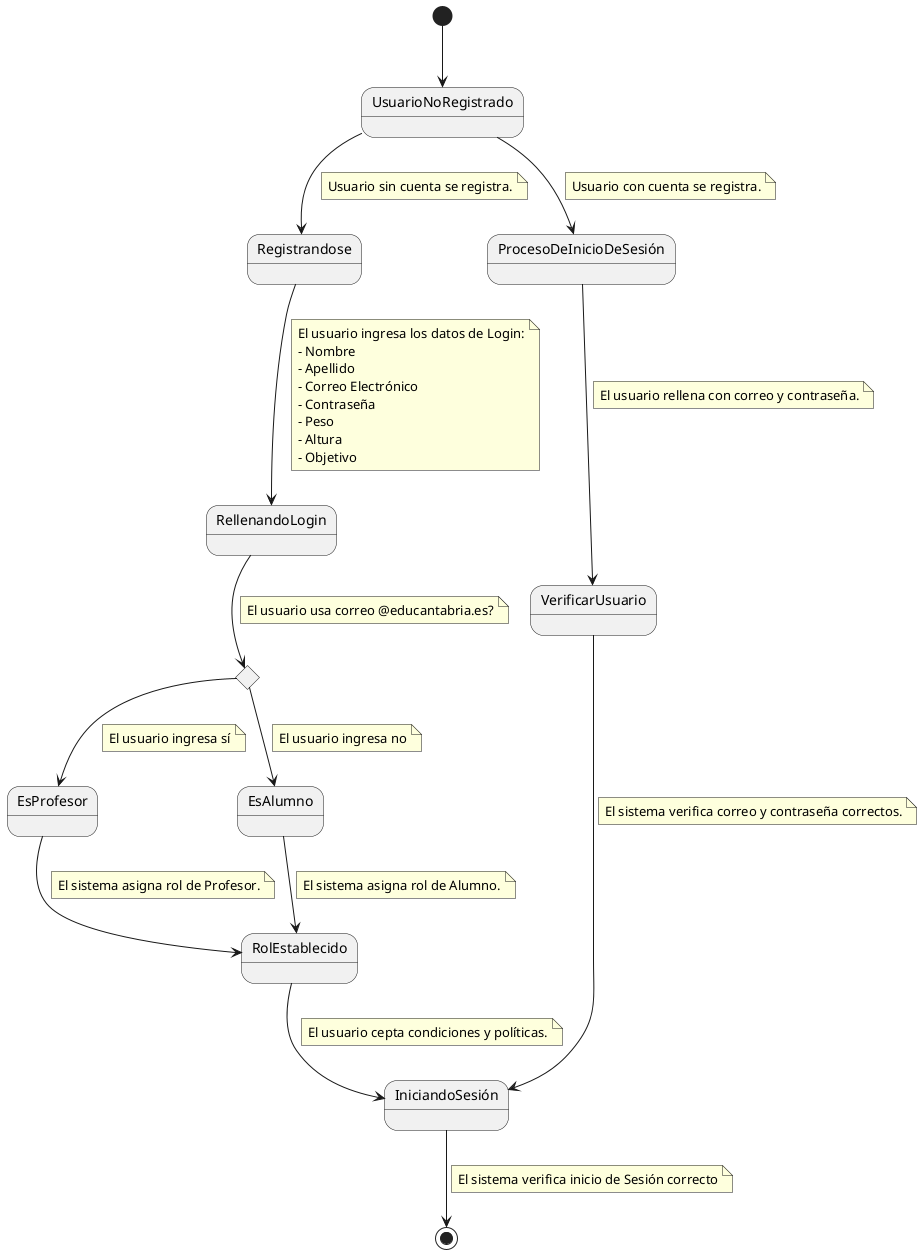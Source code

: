 @startuml

  [*] --> UsuarioNoRegistrado
  UsuarioNoRegistrado --> Registrandose
  note on link
    Usuario sin cuenta se registra.
  end note

  UsuarioNoRegistrado --> ProcesoDeInicioDeSesión
  note on link
    Usuario con cuenta se registra.
  end note

  Registrandose --> RellenandoLogin
  note on link
    El usuario ingresa los datos de Login:
    - Nombre
    - Apellido
    - Correo Electrónico
    - Contraseña
    - Peso
    - Altura
    - Objetivo
  end note
  
  state rombo <<choice>>
  RellenandoLogin --> rombo
  note on link
    El usuario usa correo @educantabria.es?
  end note
  
  rombo --> EsProfesor
  note on link
    El usuario ingresa sí
  end note
  
  rombo --> EsAlumno
  note on link
    El usuario ingresa no
  end note

  EsAlumno --> RolEstablecido
  note on link
    El sistema asigna rol de Alumno.
  end note
  
  EsProfesor --> RolEstablecido
  note on link
    El sistema asigna rol de Profesor.
  end note
  
  RolEstablecido --> IniciandoSesión
  note on link
    El usuario cepta condiciones y políticas.
  end note
  
  ProcesoDeInicioDeSesión --> VerificarUsuario
  note on link
    El usuario rellena con correo y contraseña.
  end note
  
  VerificarUsuario --> IniciandoSesión
  note on link
    El sistema verifica correo y contraseña correctos.
  end note
  
  IniciandoSesión --> [*]
  note on link
    El sistema verifica inicio de Sesión correcto
  end note
  
@enduml
